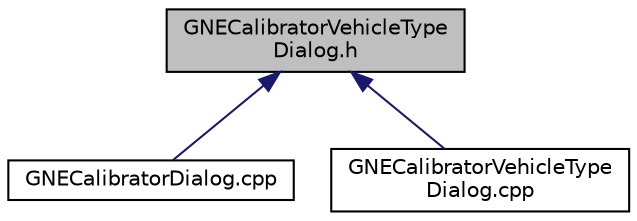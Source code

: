 digraph "GNECalibratorVehicleTypeDialog.h"
{
  edge [fontname="Helvetica",fontsize="10",labelfontname="Helvetica",labelfontsize="10"];
  node [fontname="Helvetica",fontsize="10",shape=record];
  Node12 [label="GNECalibratorVehicleType\lDialog.h",height=0.2,width=0.4,color="black", fillcolor="grey75", style="filled", fontcolor="black"];
  Node12 -> Node13 [dir="back",color="midnightblue",fontsize="10",style="solid",fontname="Helvetica"];
  Node13 [label="GNECalibratorDialog.cpp",height=0.2,width=0.4,color="black", fillcolor="white", style="filled",URL="$de/db0/_g_n_e_calibrator_dialog_8cpp.html"];
  Node12 -> Node14 [dir="back",color="midnightblue",fontsize="10",style="solid",fontname="Helvetica"];
  Node14 [label="GNECalibratorVehicleType\lDialog.cpp",height=0.2,width=0.4,color="black", fillcolor="white", style="filled",URL="$d7/da8/_g_n_e_calibrator_vehicle_type_dialog_8cpp.html"];
}

